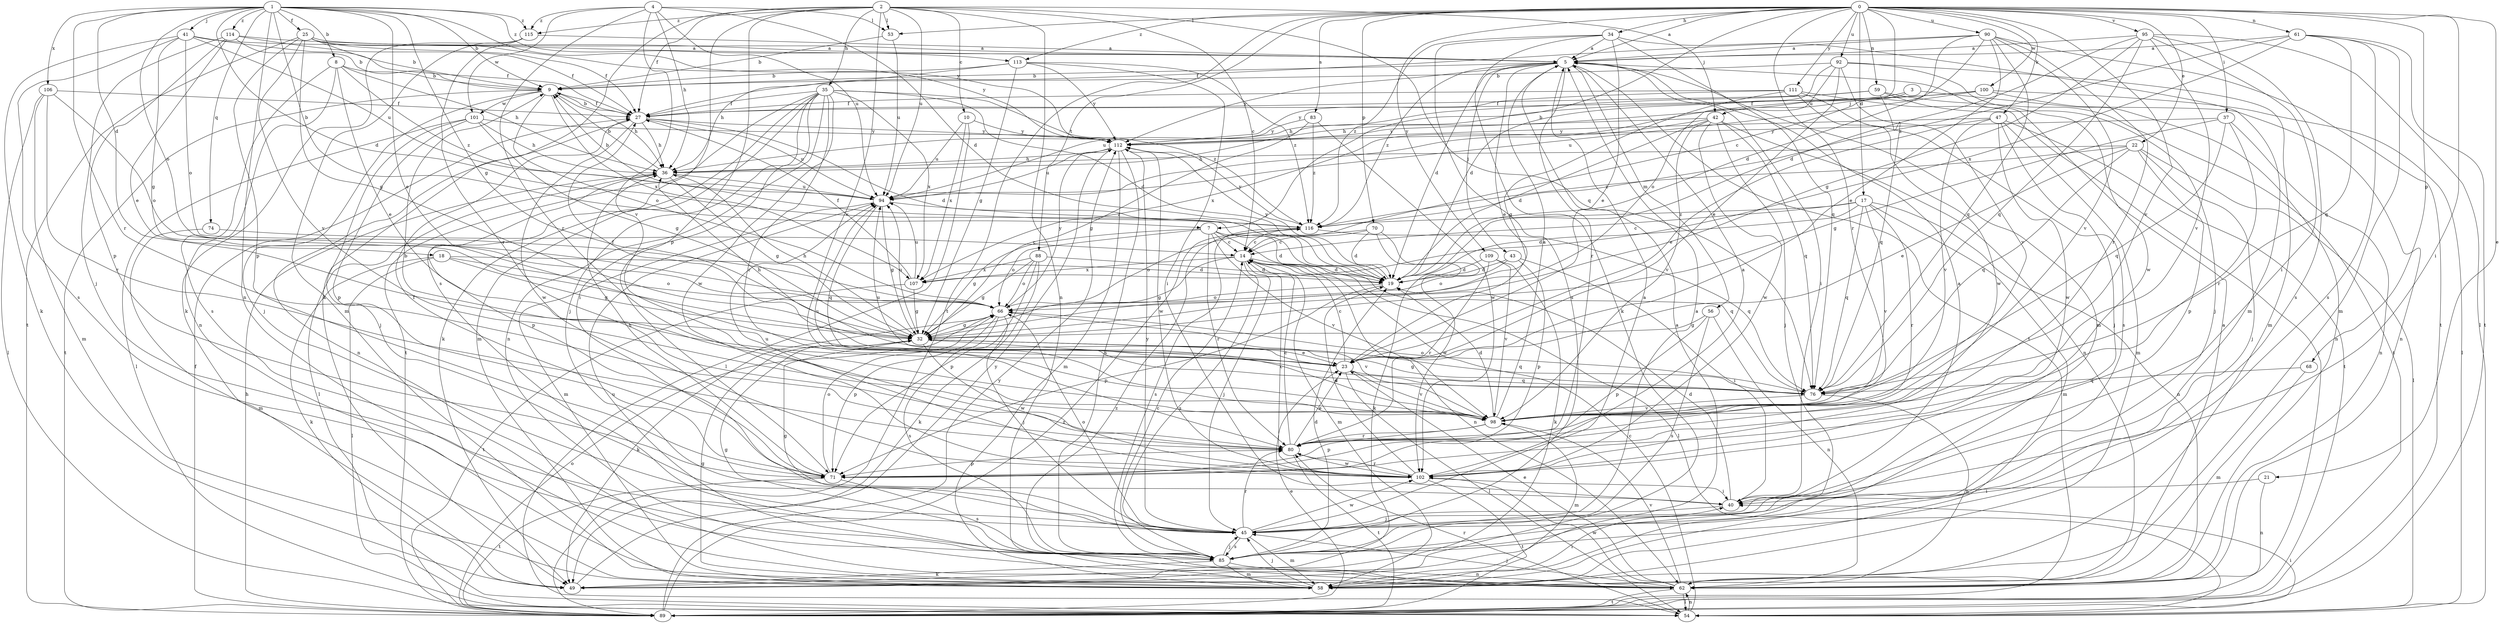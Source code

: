 strict digraph  {
0;
1;
2;
3;
4;
5;
7;
8;
9;
10;
14;
17;
18;
19;
21;
22;
23;
25;
27;
32;
34;
35;
36;
37;
40;
41;
42;
43;
45;
47;
49;
53;
54;
56;
58;
59;
61;
62;
66;
68;
70;
71;
74;
76;
80;
83;
85;
88;
89;
90;
92;
94;
95;
98;
100;
101;
102;
106;
107;
109;
111;
112;
113;
114;
115;
116;
0 -> 5  [label=a];
0 -> 7  [label=b];
0 -> 17  [label=d];
0 -> 21  [label=e];
0 -> 22  [label=e];
0 -> 34  [label=h];
0 -> 37  [label=i];
0 -> 40  [label=i];
0 -> 47  [label=k];
0 -> 53  [label=l];
0 -> 59  [label=n];
0 -> 61  [label=n];
0 -> 68  [label=p];
0 -> 70  [label=p];
0 -> 80  [label=r];
0 -> 83  [label=s];
0 -> 88  [label=t];
0 -> 89  [label=t];
0 -> 90  [label=u];
0 -> 92  [label=u];
0 -> 94  [label=u];
0 -> 95  [label=v];
0 -> 98  [label=v];
0 -> 100  [label=w];
0 -> 109  [label=y];
0 -> 111  [label=y];
0 -> 113  [label=z];
1 -> 7  [label=b];
1 -> 8  [label=b];
1 -> 9  [label=b];
1 -> 18  [label=d];
1 -> 19  [label=d];
1 -> 23  [label=e];
1 -> 25  [label=f];
1 -> 32  [label=g];
1 -> 41  [label=j];
1 -> 62  [label=n];
1 -> 66  [label=o];
1 -> 74  [label=q];
1 -> 80  [label=r];
1 -> 106  [label=x];
1 -> 112  [label=y];
1 -> 113  [label=z];
1 -> 114  [label=z];
1 -> 115  [label=z];
2 -> 10  [label=c];
2 -> 14  [label=c];
2 -> 27  [label=f];
2 -> 35  [label=h];
2 -> 42  [label=j];
2 -> 49  [label=k];
2 -> 53  [label=l];
2 -> 62  [label=n];
2 -> 71  [label=p];
2 -> 76  [label=q];
2 -> 85  [label=s];
2 -> 94  [label=u];
2 -> 98  [label=v];
2 -> 115  [label=z];
3 -> 42  [label=j];
3 -> 62  [label=n];
3 -> 94  [label=u];
4 -> 19  [label=d];
4 -> 36  [label=h];
4 -> 53  [label=l];
4 -> 80  [label=r];
4 -> 94  [label=u];
4 -> 98  [label=v];
4 -> 101  [label=w];
4 -> 115  [label=z];
5 -> 9  [label=b];
5 -> 19  [label=d];
5 -> 23  [label=e];
5 -> 40  [label=i];
5 -> 43  [label=j];
5 -> 56  [label=m];
5 -> 58  [label=m];
5 -> 80  [label=r];
5 -> 89  [label=t];
5 -> 112  [label=y];
5 -> 116  [label=z];
7 -> 14  [label=c];
7 -> 19  [label=d];
7 -> 32  [label=g];
7 -> 66  [label=o];
7 -> 76  [label=q];
7 -> 80  [label=r];
7 -> 98  [label=v];
8 -> 9  [label=b];
8 -> 23  [label=e];
8 -> 36  [label=h];
8 -> 62  [label=n];
8 -> 85  [label=s];
8 -> 116  [label=z];
9 -> 27  [label=f];
9 -> 36  [label=h];
9 -> 45  [label=j];
9 -> 66  [label=o];
9 -> 89  [label=t];
9 -> 101  [label=w];
9 -> 107  [label=x];
10 -> 54  [label=l];
10 -> 94  [label=u];
10 -> 107  [label=x];
10 -> 112  [label=y];
14 -> 19  [label=d];
14 -> 32  [label=g];
14 -> 45  [label=j];
14 -> 54  [label=l];
14 -> 58  [label=m];
14 -> 62  [label=n];
14 -> 85  [label=s];
14 -> 107  [label=x];
17 -> 14  [label=c];
17 -> 19  [label=d];
17 -> 58  [label=m];
17 -> 62  [label=n];
17 -> 76  [label=q];
17 -> 80  [label=r];
17 -> 98  [label=v];
17 -> 116  [label=z];
18 -> 19  [label=d];
18 -> 32  [label=g];
18 -> 49  [label=k];
18 -> 54  [label=l];
18 -> 66  [label=o];
19 -> 66  [label=o];
19 -> 71  [label=p];
19 -> 112  [label=y];
21 -> 40  [label=i];
21 -> 62  [label=n];
22 -> 23  [label=e];
22 -> 36  [label=h];
22 -> 45  [label=j];
22 -> 54  [label=l];
22 -> 71  [label=p];
22 -> 76  [label=q];
22 -> 116  [label=z];
23 -> 14  [label=c];
23 -> 27  [label=f];
23 -> 36  [label=h];
23 -> 54  [label=l];
23 -> 76  [label=q];
23 -> 98  [label=v];
25 -> 5  [label=a];
25 -> 9  [label=b];
25 -> 27  [label=f];
25 -> 32  [label=g];
25 -> 71  [label=p];
25 -> 89  [label=t];
25 -> 98  [label=v];
25 -> 112  [label=y];
27 -> 9  [label=b];
27 -> 19  [label=d];
27 -> 36  [label=h];
27 -> 62  [label=n];
27 -> 94  [label=u];
27 -> 102  [label=w];
27 -> 112  [label=y];
32 -> 23  [label=e];
32 -> 36  [label=h];
32 -> 76  [label=q];
32 -> 94  [label=u];
32 -> 98  [label=v];
32 -> 102  [label=w];
34 -> 5  [label=a];
34 -> 23  [label=e];
34 -> 49  [label=k];
34 -> 58  [label=m];
34 -> 76  [label=q];
34 -> 85  [label=s];
34 -> 116  [label=z];
35 -> 19  [label=d];
35 -> 27  [label=f];
35 -> 40  [label=i];
35 -> 45  [label=j];
35 -> 49  [label=k];
35 -> 58  [label=m];
35 -> 62  [label=n];
35 -> 80  [label=r];
35 -> 89  [label=t];
35 -> 102  [label=w];
35 -> 107  [label=x];
35 -> 116  [label=z];
36 -> 9  [label=b];
36 -> 32  [label=g];
36 -> 54  [label=l];
36 -> 71  [label=p];
36 -> 94  [label=u];
37 -> 32  [label=g];
37 -> 62  [label=n];
37 -> 76  [label=q];
37 -> 80  [label=r];
37 -> 112  [label=y];
40 -> 5  [label=a];
40 -> 19  [label=d];
40 -> 45  [label=j];
41 -> 5  [label=a];
41 -> 27  [label=f];
41 -> 32  [label=g];
41 -> 49  [label=k];
41 -> 66  [label=o];
41 -> 85  [label=s];
41 -> 94  [label=u];
42 -> 19  [label=d];
42 -> 45  [label=j];
42 -> 62  [label=n];
42 -> 76  [label=q];
42 -> 98  [label=v];
42 -> 102  [label=w];
42 -> 107  [label=x];
42 -> 112  [label=y];
43 -> 19  [label=d];
43 -> 40  [label=i];
43 -> 66  [label=o];
43 -> 71  [label=p];
45 -> 5  [label=a];
45 -> 32  [label=g];
45 -> 58  [label=m];
45 -> 66  [label=o];
45 -> 80  [label=r];
45 -> 85  [label=s];
45 -> 102  [label=w];
45 -> 112  [label=y];
47 -> 23  [label=e];
47 -> 45  [label=j];
47 -> 58  [label=m];
47 -> 89  [label=t];
47 -> 98  [label=v];
47 -> 102  [label=w];
47 -> 112  [label=y];
49 -> 5  [label=a];
49 -> 112  [label=y];
53 -> 9  [label=b];
53 -> 94  [label=u];
54 -> 14  [label=c];
54 -> 40  [label=i];
54 -> 62  [label=n];
54 -> 80  [label=r];
56 -> 32  [label=g];
56 -> 62  [label=n];
56 -> 71  [label=p];
56 -> 85  [label=s];
58 -> 32  [label=g];
58 -> 40  [label=i];
58 -> 45  [label=j];
58 -> 116  [label=z];
59 -> 27  [label=f];
59 -> 36  [label=h];
59 -> 45  [label=j];
59 -> 76  [label=q];
59 -> 89  [label=t];
61 -> 5  [label=a];
61 -> 58  [label=m];
61 -> 76  [label=q];
61 -> 85  [label=s];
61 -> 89  [label=t];
61 -> 107  [label=x];
61 -> 116  [label=z];
62 -> 5  [label=a];
62 -> 23  [label=e];
62 -> 45  [label=j];
62 -> 54  [label=l];
62 -> 89  [label=t];
62 -> 94  [label=u];
62 -> 98  [label=v];
62 -> 102  [label=w];
66 -> 32  [label=g];
66 -> 45  [label=j];
66 -> 49  [label=k];
66 -> 71  [label=p];
66 -> 85  [label=s];
66 -> 98  [label=v];
66 -> 112  [label=y];
68 -> 58  [label=m];
68 -> 76  [label=q];
70 -> 14  [label=c];
70 -> 19  [label=d];
70 -> 49  [label=k];
70 -> 66  [label=o];
70 -> 102  [label=w];
71 -> 27  [label=f];
71 -> 36  [label=h];
71 -> 66  [label=o];
71 -> 85  [label=s];
71 -> 89  [label=t];
74 -> 14  [label=c];
74 -> 58  [label=m];
76 -> 32  [label=g];
76 -> 62  [label=n];
76 -> 66  [label=o];
76 -> 94  [label=u];
76 -> 98  [label=v];
80 -> 14  [label=c];
80 -> 23  [label=e];
80 -> 71  [label=p];
80 -> 89  [label=t];
80 -> 102  [label=w];
83 -> 32  [label=g];
83 -> 102  [label=w];
83 -> 112  [label=y];
83 -> 116  [label=z];
85 -> 5  [label=a];
85 -> 14  [label=c];
85 -> 19  [label=d];
85 -> 32  [label=g];
85 -> 45  [label=j];
85 -> 49  [label=k];
85 -> 58  [label=m];
85 -> 62  [label=n];
88 -> 19  [label=d];
88 -> 32  [label=g];
88 -> 49  [label=k];
88 -> 66  [label=o];
88 -> 71  [label=p];
88 -> 107  [label=x];
89 -> 23  [label=e];
89 -> 27  [label=f];
89 -> 36  [label=h];
89 -> 66  [label=o];
89 -> 112  [label=y];
89 -> 116  [label=z];
90 -> 5  [label=a];
90 -> 14  [label=c];
90 -> 19  [label=d];
90 -> 23  [label=e];
90 -> 27  [label=f];
90 -> 76  [label=q];
90 -> 80  [label=r];
90 -> 89  [label=t];
90 -> 98  [label=v];
92 -> 9  [label=b];
92 -> 19  [label=d];
92 -> 23  [label=e];
92 -> 58  [label=m];
92 -> 66  [label=o];
92 -> 98  [label=v];
92 -> 102  [label=w];
94 -> 9  [label=b];
94 -> 32  [label=g];
94 -> 58  [label=m];
94 -> 76  [label=q];
94 -> 116  [label=z];
95 -> 5  [label=a];
95 -> 19  [label=d];
95 -> 32  [label=g];
95 -> 40  [label=i];
95 -> 54  [label=l];
95 -> 76  [label=q];
95 -> 85  [label=s];
95 -> 98  [label=v];
98 -> 5  [label=a];
98 -> 9  [label=b];
98 -> 19  [label=d];
98 -> 58  [label=m];
98 -> 71  [label=p];
98 -> 80  [label=r];
98 -> 94  [label=u];
100 -> 27  [label=f];
100 -> 36  [label=h];
100 -> 54  [label=l];
100 -> 62  [label=n];
100 -> 94  [label=u];
101 -> 32  [label=g];
101 -> 36  [label=h];
101 -> 45  [label=j];
101 -> 54  [label=l];
101 -> 71  [label=p];
101 -> 112  [label=y];
102 -> 5  [label=a];
102 -> 14  [label=c];
102 -> 19  [label=d];
102 -> 40  [label=i];
102 -> 80  [label=r];
102 -> 89  [label=t];
102 -> 94  [label=u];
106 -> 27  [label=f];
106 -> 54  [label=l];
106 -> 58  [label=m];
106 -> 66  [label=o];
106 -> 80  [label=r];
107 -> 27  [label=f];
107 -> 32  [label=g];
107 -> 89  [label=t];
107 -> 94  [label=u];
109 -> 19  [label=d];
109 -> 49  [label=k];
109 -> 80  [label=r];
109 -> 98  [label=v];
111 -> 27  [label=f];
111 -> 32  [label=g];
111 -> 85  [label=s];
111 -> 89  [label=t];
111 -> 102  [label=w];
111 -> 112  [label=y];
112 -> 36  [label=h];
112 -> 58  [label=m];
112 -> 85  [label=s];
112 -> 94  [label=u];
112 -> 102  [label=w];
113 -> 9  [label=b];
113 -> 32  [label=g];
113 -> 36  [label=h];
113 -> 40  [label=i];
113 -> 112  [label=y];
113 -> 116  [label=z];
114 -> 5  [label=a];
114 -> 9  [label=b];
114 -> 23  [label=e];
114 -> 27  [label=f];
114 -> 45  [label=j];
114 -> 71  [label=p];
115 -> 5  [label=a];
115 -> 49  [label=k];
115 -> 58  [label=m];
115 -> 80  [label=r];
116 -> 14  [label=c];
116 -> 76  [label=q];
116 -> 85  [label=s];
116 -> 112  [label=y];
}
